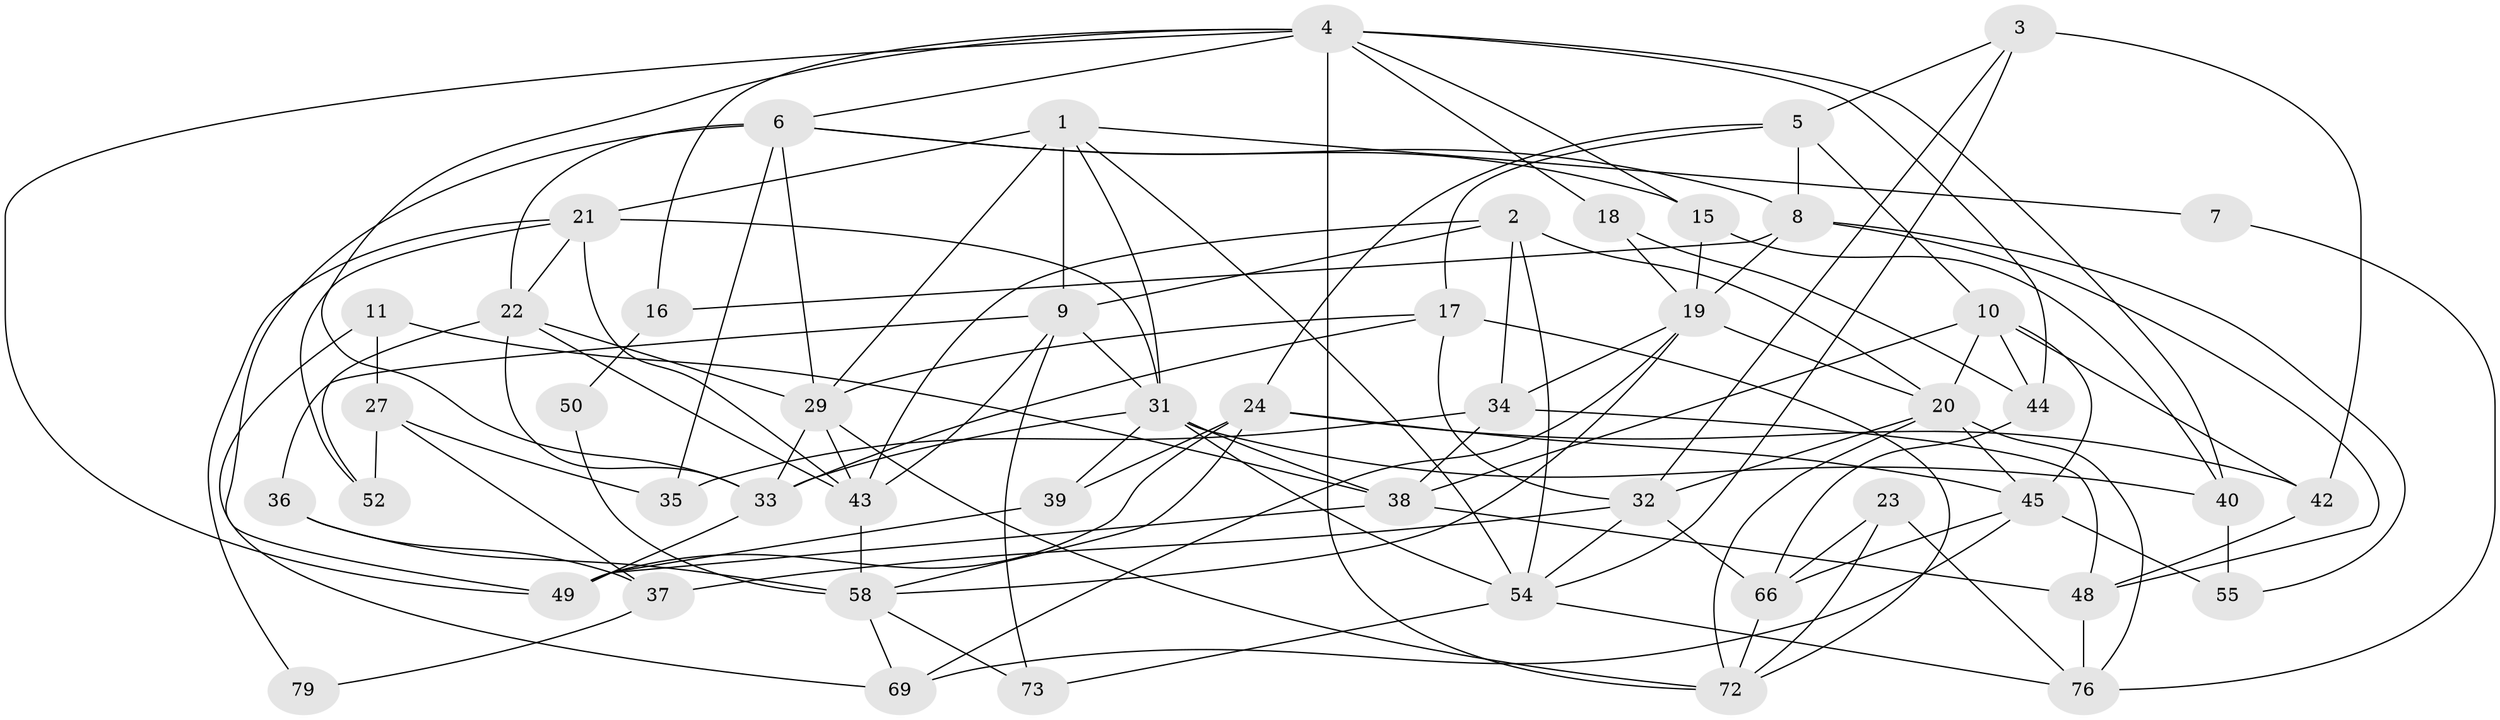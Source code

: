 // Generated by graph-tools (version 1.1) at 2025/52/02/27/25 19:52:08]
// undirected, 50 vertices, 123 edges
graph export_dot {
graph [start="1"]
  node [color=gray90,style=filled];
  1 [super="+30"];
  2;
  3;
  4 [super="+53"];
  5;
  6 [super="+71"];
  7;
  8 [super="+14"];
  9 [super="+78"];
  10 [super="+12"];
  11 [super="+13"];
  15 [super="+25"];
  16;
  17 [super="+26"];
  18;
  19 [super="+64"];
  20 [super="+28"];
  21 [super="+63"];
  22 [super="+47"];
  23;
  24 [super="+46"];
  27;
  29 [super="+68"];
  31 [super="+41"];
  32 [super="+57"];
  33 [super="+77"];
  34 [super="+51"];
  35;
  36;
  37;
  38 [super="+62"];
  39;
  40 [super="+61"];
  42 [super="+65"];
  43 [super="+67"];
  44;
  45 [super="+59"];
  48 [super="+56"];
  49;
  50;
  52;
  54 [super="+74"];
  55;
  58 [super="+60"];
  66 [super="+70"];
  69;
  72 [super="+75"];
  73;
  76;
  79;
  1 -- 9 [weight=2];
  1 -- 21;
  1 -- 54;
  1 -- 7;
  1 -- 29;
  1 -- 31;
  2 -- 54 [weight=2];
  2 -- 20;
  2 -- 34;
  2 -- 9;
  2 -- 43;
  3 -- 5;
  3 -- 54;
  3 -- 42;
  3 -- 32;
  4 -- 15;
  4 -- 49;
  4 -- 72;
  4 -- 16;
  4 -- 18;
  4 -- 44;
  4 -- 6;
  4 -- 40;
  4 -- 33;
  5 -- 17;
  5 -- 24;
  5 -- 8;
  5 -- 10;
  6 -- 35 [weight=2];
  6 -- 8;
  6 -- 15;
  6 -- 29;
  6 -- 49;
  6 -- 22;
  7 -- 76;
  8 -- 55;
  8 -- 48;
  8 -- 16;
  8 -- 19;
  9 -- 73;
  9 -- 36;
  9 -- 31;
  9 -- 43;
  10 -- 38;
  10 -- 44;
  10 -- 42;
  10 -- 20;
  10 -- 45;
  11 -- 38;
  11 -- 27;
  11 -- 69;
  15 -- 40;
  15 -- 19;
  16 -- 50;
  17 -- 33;
  17 -- 32;
  17 -- 72;
  17 -- 29;
  18 -- 19;
  18 -- 44;
  19 -- 69;
  19 -- 58;
  19 -- 34;
  19 -- 20;
  20 -- 32 [weight=2];
  20 -- 76;
  20 -- 45;
  20 -- 72;
  21 -- 31;
  21 -- 52;
  21 -- 43;
  21 -- 79;
  21 -- 22;
  22 -- 29;
  22 -- 52;
  22 -- 43;
  22 -- 33;
  23 -- 76;
  23 -- 72;
  23 -- 66;
  24 -- 49;
  24 -- 39;
  24 -- 42;
  24 -- 58;
  24 -- 45;
  27 -- 52;
  27 -- 37;
  27 -- 35;
  29 -- 72;
  29 -- 33;
  29 -- 43;
  31 -- 54;
  31 -- 33 [weight=2];
  31 -- 38;
  31 -- 39;
  31 -- 40;
  32 -- 37;
  32 -- 66;
  32 -- 54;
  33 -- 49;
  34 -- 48;
  34 -- 38;
  34 -- 35;
  36 -- 37;
  36 -- 58;
  37 -- 79;
  38 -- 49;
  38 -- 48;
  39 -- 49;
  40 -- 55;
  42 -- 48;
  43 -- 58;
  44 -- 66;
  45 -- 55;
  45 -- 69;
  45 -- 66;
  48 -- 76;
  50 -- 58;
  54 -- 73;
  54 -- 76;
  58 -- 69;
  58 -- 73;
  66 -- 72;
}
